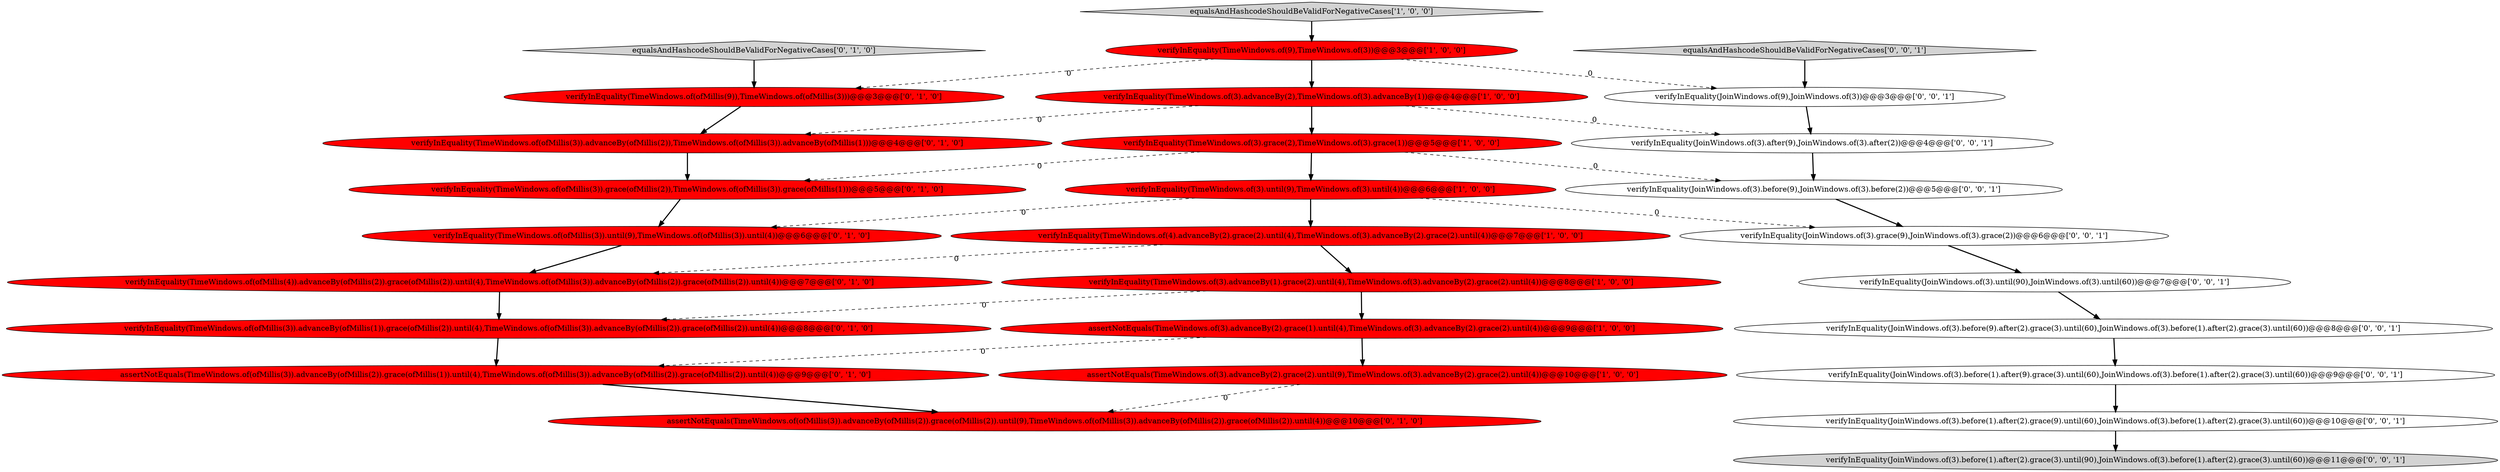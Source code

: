 digraph {
27 [style = filled, label = "verifyInEquality(JoinWindows.of(3).until(90),JoinWindows.of(3).until(60))@@@7@@@['0', '0', '1']", fillcolor = white, shape = ellipse image = "AAA0AAABBB3BBB"];
12 [style = filled, label = "verifyInEquality(TimeWindows.of(ofMillis(9)),TimeWindows.of(ofMillis(3)))@@@3@@@['0', '1', '0']", fillcolor = red, shape = ellipse image = "AAA1AAABBB2BBB"];
21 [style = filled, label = "verifyInEquality(JoinWindows.of(3).before(1).after(9).grace(3).until(60),JoinWindows.of(3).before(1).after(2).grace(3).until(60))@@@9@@@['0', '0', '1']", fillcolor = white, shape = ellipse image = "AAA0AAABBB3BBB"];
10 [style = filled, label = "verifyInEquality(TimeWindows.of(ofMillis(3)).advanceBy(ofMillis(1)).grace(ofMillis(2)).until(4),TimeWindows.of(ofMillis(3)).advanceBy(ofMillis(2)).grace(ofMillis(2)).until(4))@@@8@@@['0', '1', '0']", fillcolor = red, shape = ellipse image = "AAA1AAABBB2BBB"];
4 [style = filled, label = "assertNotEquals(TimeWindows.of(3).advanceBy(2).grace(2).until(9),TimeWindows.of(3).advanceBy(2).grace(2).until(4))@@@10@@@['1', '0', '0']", fillcolor = red, shape = ellipse image = "AAA1AAABBB1BBB"];
24 [style = filled, label = "verifyInEquality(JoinWindows.of(3).before(1).after(2).grace(3).until(90),JoinWindows.of(3).before(1).after(2).grace(3).until(60))@@@11@@@['0', '0', '1']", fillcolor = lightgray, shape = ellipse image = "AAA0AAABBB3BBB"];
7 [style = filled, label = "assertNotEquals(TimeWindows.of(3).advanceBy(2).grace(1).until(4),TimeWindows.of(3).advanceBy(2).grace(2).until(4))@@@9@@@['1', '0', '0']", fillcolor = red, shape = ellipse image = "AAA1AAABBB1BBB"];
20 [style = filled, label = "verifyInEquality(JoinWindows.of(3).before(1).after(2).grace(9).until(60),JoinWindows.of(3).before(1).after(2).grace(3).until(60))@@@10@@@['0', '0', '1']", fillcolor = white, shape = ellipse image = "AAA0AAABBB3BBB"];
0 [style = filled, label = "verifyInEquality(TimeWindows.of(9),TimeWindows.of(3))@@@3@@@['1', '0', '0']", fillcolor = red, shape = ellipse image = "AAA1AAABBB1BBB"];
11 [style = filled, label = "equalsAndHashcodeShouldBeValidForNegativeCases['0', '1', '0']", fillcolor = lightgray, shape = diamond image = "AAA0AAABBB2BBB"];
8 [style = filled, label = "verifyInEquality(TimeWindows.of(3).advanceBy(1).grace(2).until(4),TimeWindows.of(3).advanceBy(2).grace(2).until(4))@@@8@@@['1', '0', '0']", fillcolor = red, shape = ellipse image = "AAA1AAABBB1BBB"];
19 [style = filled, label = "verifyInEquality(JoinWindows.of(9),JoinWindows.of(3))@@@3@@@['0', '0', '1']", fillcolor = white, shape = ellipse image = "AAA0AAABBB3BBB"];
9 [style = filled, label = "verifyInEquality(TimeWindows.of(ofMillis(3)).grace(ofMillis(2)),TimeWindows.of(ofMillis(3)).grace(ofMillis(1)))@@@5@@@['0', '1', '0']", fillcolor = red, shape = ellipse image = "AAA1AAABBB2BBB"];
18 [style = filled, label = "verifyInEquality(JoinWindows.of(3).before(9),JoinWindows.of(3).before(2))@@@5@@@['0', '0', '1']", fillcolor = white, shape = ellipse image = "AAA0AAABBB3BBB"];
25 [style = filled, label = "verifyInEquality(JoinWindows.of(3).grace(9),JoinWindows.of(3).grace(2))@@@6@@@['0', '0', '1']", fillcolor = white, shape = ellipse image = "AAA0AAABBB3BBB"];
3 [style = filled, label = "verifyInEquality(TimeWindows.of(3).until(9),TimeWindows.of(3).until(4))@@@6@@@['1', '0', '0']", fillcolor = red, shape = ellipse image = "AAA1AAABBB1BBB"];
17 [style = filled, label = "assertNotEquals(TimeWindows.of(ofMillis(3)).advanceBy(ofMillis(2)).grace(ofMillis(1)).until(4),TimeWindows.of(ofMillis(3)).advanceBy(ofMillis(2)).grace(ofMillis(2)).until(4))@@@9@@@['0', '1', '0']", fillcolor = red, shape = ellipse image = "AAA1AAABBB2BBB"];
13 [style = filled, label = "verifyInEquality(TimeWindows.of(ofMillis(3)).until(9),TimeWindows.of(ofMillis(3)).until(4))@@@6@@@['0', '1', '0']", fillcolor = red, shape = ellipse image = "AAA1AAABBB2BBB"];
16 [style = filled, label = "assertNotEquals(TimeWindows.of(ofMillis(3)).advanceBy(ofMillis(2)).grace(ofMillis(2)).until(9),TimeWindows.of(ofMillis(3)).advanceBy(ofMillis(2)).grace(ofMillis(2)).until(4))@@@10@@@['0', '1', '0']", fillcolor = red, shape = ellipse image = "AAA1AAABBB2BBB"];
15 [style = filled, label = "verifyInEquality(TimeWindows.of(ofMillis(4)).advanceBy(ofMillis(2)).grace(ofMillis(2)).until(4),TimeWindows.of(ofMillis(3)).advanceBy(ofMillis(2)).grace(ofMillis(2)).until(4))@@@7@@@['0', '1', '0']", fillcolor = red, shape = ellipse image = "AAA1AAABBB2BBB"];
23 [style = filled, label = "verifyInEquality(JoinWindows.of(3).before(9).after(2).grace(3).until(60),JoinWindows.of(3).before(1).after(2).grace(3).until(60))@@@8@@@['0', '0', '1']", fillcolor = white, shape = ellipse image = "AAA0AAABBB3BBB"];
22 [style = filled, label = "equalsAndHashcodeShouldBeValidForNegativeCases['0', '0', '1']", fillcolor = lightgray, shape = diamond image = "AAA0AAABBB3BBB"];
26 [style = filled, label = "verifyInEquality(JoinWindows.of(3).after(9),JoinWindows.of(3).after(2))@@@4@@@['0', '0', '1']", fillcolor = white, shape = ellipse image = "AAA0AAABBB3BBB"];
5 [style = filled, label = "verifyInEquality(TimeWindows.of(3).grace(2),TimeWindows.of(3).grace(1))@@@5@@@['1', '0', '0']", fillcolor = red, shape = ellipse image = "AAA1AAABBB1BBB"];
2 [style = filled, label = "verifyInEquality(TimeWindows.of(4).advanceBy(2).grace(2).until(4),TimeWindows.of(3).advanceBy(2).grace(2).until(4))@@@7@@@['1', '0', '0']", fillcolor = red, shape = ellipse image = "AAA1AAABBB1BBB"];
6 [style = filled, label = "verifyInEquality(TimeWindows.of(3).advanceBy(2),TimeWindows.of(3).advanceBy(1))@@@4@@@['1', '0', '0']", fillcolor = red, shape = ellipse image = "AAA1AAABBB1BBB"];
1 [style = filled, label = "equalsAndHashcodeShouldBeValidForNegativeCases['1', '0', '0']", fillcolor = lightgray, shape = diamond image = "AAA0AAABBB1BBB"];
14 [style = filled, label = "verifyInEquality(TimeWindows.of(ofMillis(3)).advanceBy(ofMillis(2)),TimeWindows.of(ofMillis(3)).advanceBy(ofMillis(1)))@@@4@@@['0', '1', '0']", fillcolor = red, shape = ellipse image = "AAA1AAABBB2BBB"];
5->3 [style = bold, label=""];
15->10 [style = bold, label=""];
8->10 [style = dashed, label="0"];
4->16 [style = dashed, label="0"];
22->19 [style = bold, label=""];
0->6 [style = bold, label=""];
7->17 [style = dashed, label="0"];
0->19 [style = dashed, label="0"];
5->9 [style = dashed, label="0"];
10->17 [style = bold, label=""];
11->12 [style = bold, label=""];
1->0 [style = bold, label=""];
7->4 [style = bold, label=""];
0->12 [style = dashed, label="0"];
6->14 [style = dashed, label="0"];
5->18 [style = dashed, label="0"];
3->13 [style = dashed, label="0"];
8->7 [style = bold, label=""];
2->15 [style = dashed, label="0"];
25->27 [style = bold, label=""];
6->5 [style = bold, label=""];
21->20 [style = bold, label=""];
3->2 [style = bold, label=""];
23->21 [style = bold, label=""];
6->26 [style = dashed, label="0"];
19->26 [style = bold, label=""];
12->14 [style = bold, label=""];
18->25 [style = bold, label=""];
9->13 [style = bold, label=""];
14->9 [style = bold, label=""];
27->23 [style = bold, label=""];
13->15 [style = bold, label=""];
20->24 [style = bold, label=""];
17->16 [style = bold, label=""];
2->8 [style = bold, label=""];
26->18 [style = bold, label=""];
3->25 [style = dashed, label="0"];
}
